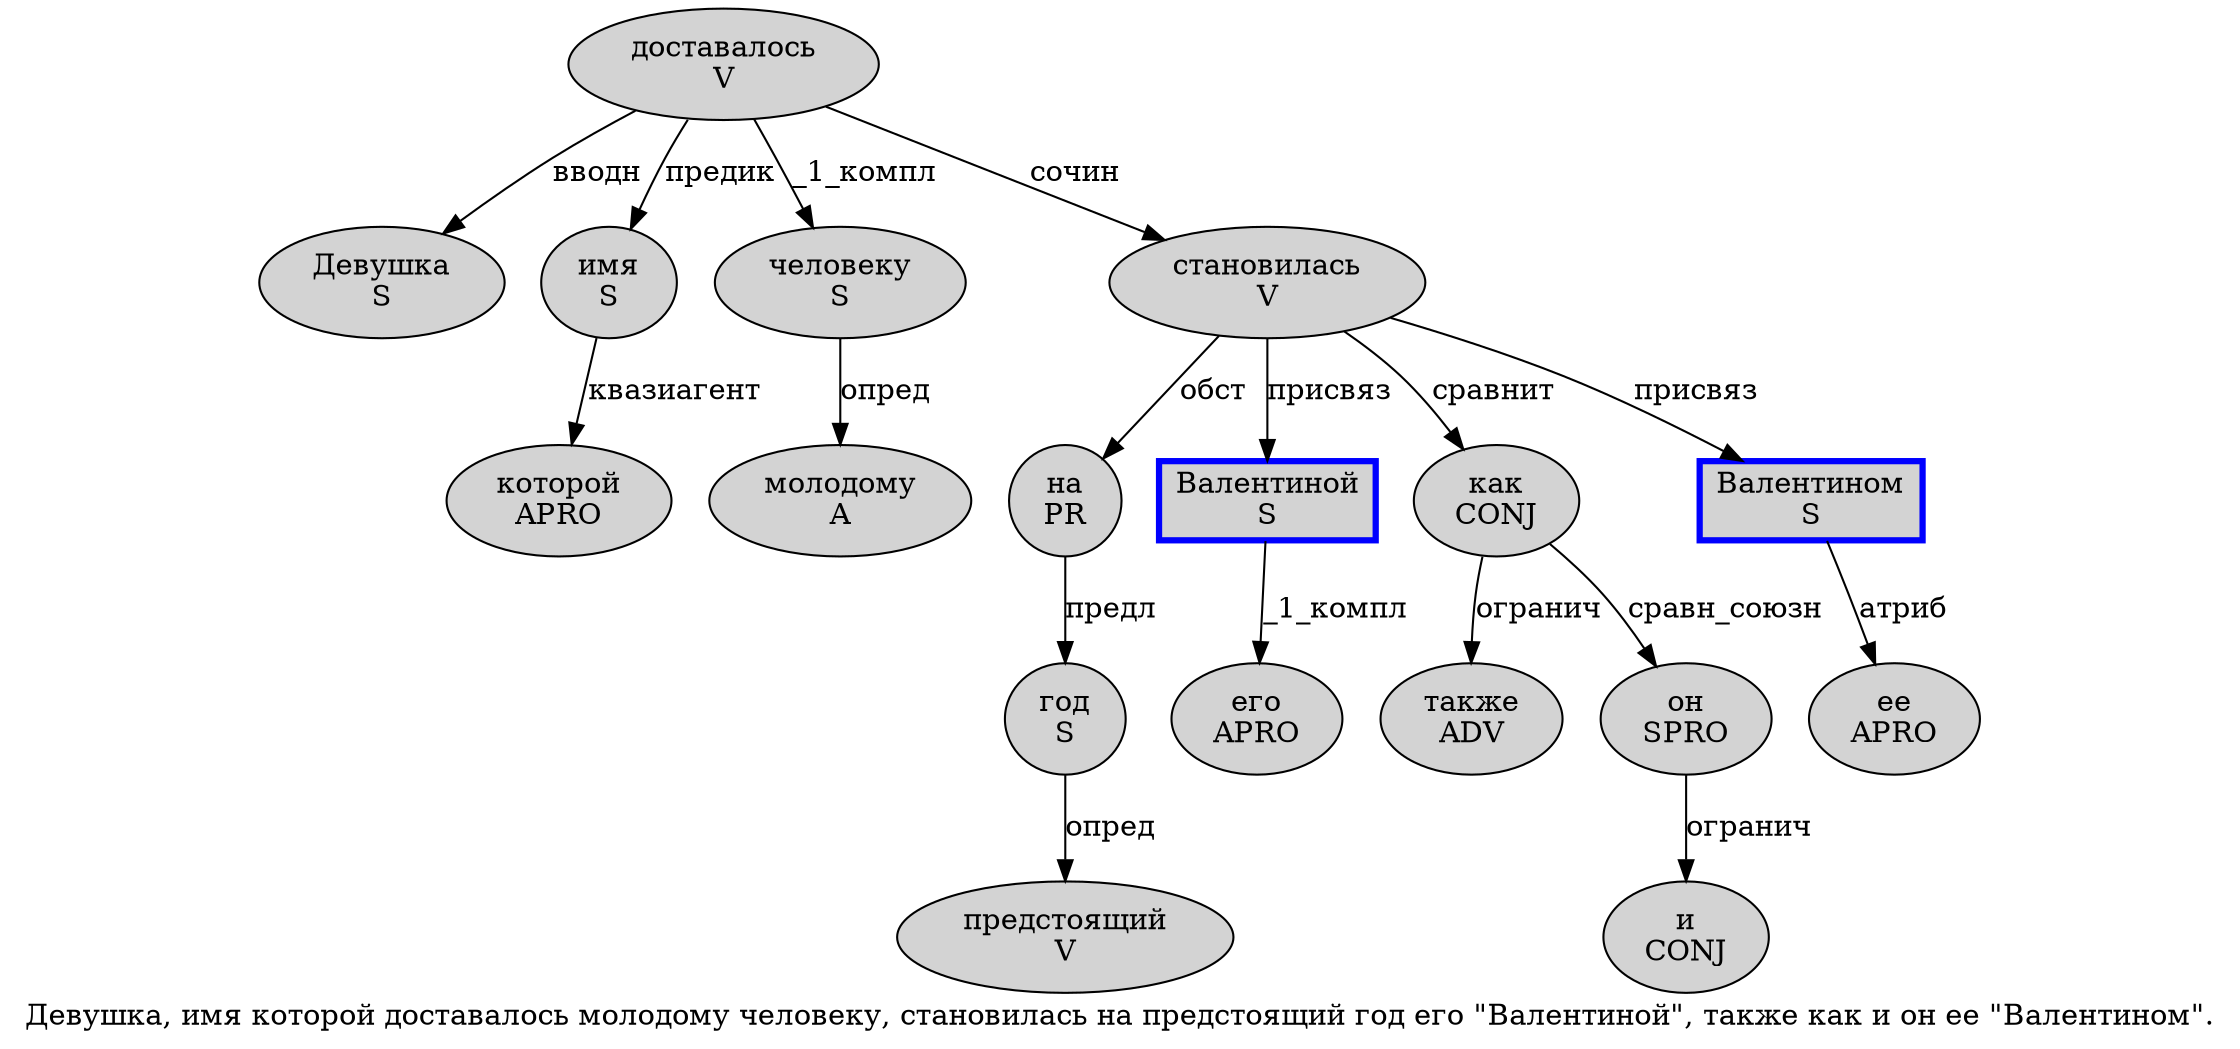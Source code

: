 digraph SENTENCE_1486 {
	graph [label="Девушка, имя которой доставалось молодому человеку, становилась на предстоящий год его \"Валентиной\", также как и он ее \"Валентином\"."]
	node [style=filled]
		0 [label="Девушка
S" color="" fillcolor=lightgray penwidth=1 shape=ellipse]
		2 [label="имя
S" color="" fillcolor=lightgray penwidth=1 shape=ellipse]
		3 [label="которой
APRO" color="" fillcolor=lightgray penwidth=1 shape=ellipse]
		4 [label="доставалось
V" color="" fillcolor=lightgray penwidth=1 shape=ellipse]
		5 [label="молодому
A" color="" fillcolor=lightgray penwidth=1 shape=ellipse]
		6 [label="человеку
S" color="" fillcolor=lightgray penwidth=1 shape=ellipse]
		8 [label="становилась
V" color="" fillcolor=lightgray penwidth=1 shape=ellipse]
		9 [label="на
PR" color="" fillcolor=lightgray penwidth=1 shape=ellipse]
		10 [label="предстоящий
V" color="" fillcolor=lightgray penwidth=1 shape=ellipse]
		11 [label="год
S" color="" fillcolor=lightgray penwidth=1 shape=ellipse]
		12 [label="его
APRO" color="" fillcolor=lightgray penwidth=1 shape=ellipse]
		14 [label="Валентиной
S" color=blue fillcolor=lightgray penwidth=3 shape=box]
		17 [label="также
ADV" color="" fillcolor=lightgray penwidth=1 shape=ellipse]
		18 [label="как
CONJ" color="" fillcolor=lightgray penwidth=1 shape=ellipse]
		19 [label="и
CONJ" color="" fillcolor=lightgray penwidth=1 shape=ellipse]
		20 [label="он
SPRO" color="" fillcolor=lightgray penwidth=1 shape=ellipse]
		21 [label="ее
APRO" color="" fillcolor=lightgray penwidth=1 shape=ellipse]
		23 [label="Валентином
S" color=blue fillcolor=lightgray penwidth=3 shape=box]
			23 -> 21 [label="атриб"]
			20 -> 19 [label="огранич"]
			18 -> 17 [label="огранич"]
			18 -> 20 [label="сравн_союзн"]
			4 -> 0 [label="вводн"]
			4 -> 2 [label="предик"]
			4 -> 6 [label="_1_компл"]
			4 -> 8 [label="сочин"]
			11 -> 10 [label="опред"]
			6 -> 5 [label="опред"]
			14 -> 12 [label="_1_компл"]
			8 -> 9 [label="обст"]
			8 -> 14 [label="присвяз"]
			8 -> 18 [label="сравнит"]
			8 -> 23 [label="присвяз"]
			9 -> 11 [label="предл"]
			2 -> 3 [label="квазиагент"]
}